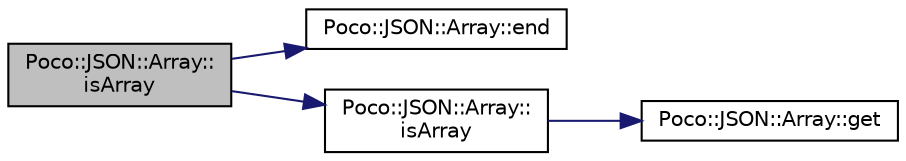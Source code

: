 digraph "Poco::JSON::Array::isArray"
{
 // LATEX_PDF_SIZE
  edge [fontname="Helvetica",fontsize="10",labelfontname="Helvetica",labelfontsize="10"];
  node [fontname="Helvetica",fontsize="10",shape=record];
  rankdir="LR";
  Node1 [label="Poco::JSON::Array::\lisArray",height=0.2,width=0.4,color="black", fillcolor="grey75", style="filled", fontcolor="black",tooltip="Returns true when the element is an array."];
  Node1 -> Node2 [color="midnightblue",fontsize="10",style="solid",fontname="Helvetica"];
  Node2 [label="Poco::JSON::Array::end",height=0.2,width=0.4,color="black", fillcolor="white", style="filled",URL="$classPoco_1_1JSON_1_1Array.html#ace578ec6e80ffbbf8ef4bc969ddc8be6",tooltip="Returns the begin iterator for values."];
  Node1 -> Node3 [color="midnightblue",fontsize="10",style="solid",fontname="Helvetica"];
  Node3 [label="Poco::JSON::Array::\lisArray",height=0.2,width=0.4,color="black", fillcolor="white", style="filled",URL="$classPoco_1_1JSON_1_1Array.html#a20ba504b1c3ba6eaac87619a5d6504c2",tooltip="Returns the size of the array."];
  Node3 -> Node4 [color="midnightblue",fontsize="10",style="solid",fontname="Helvetica"];
  Node4 [label="Poco::JSON::Array::get",height=0.2,width=0.4,color="black", fillcolor="white", style="filled",URL="$classPoco_1_1JSON_1_1Array.html#abd2b52e98f6a14138efb158b304099c0",tooltip="Returns the end iterator for values."];
}
